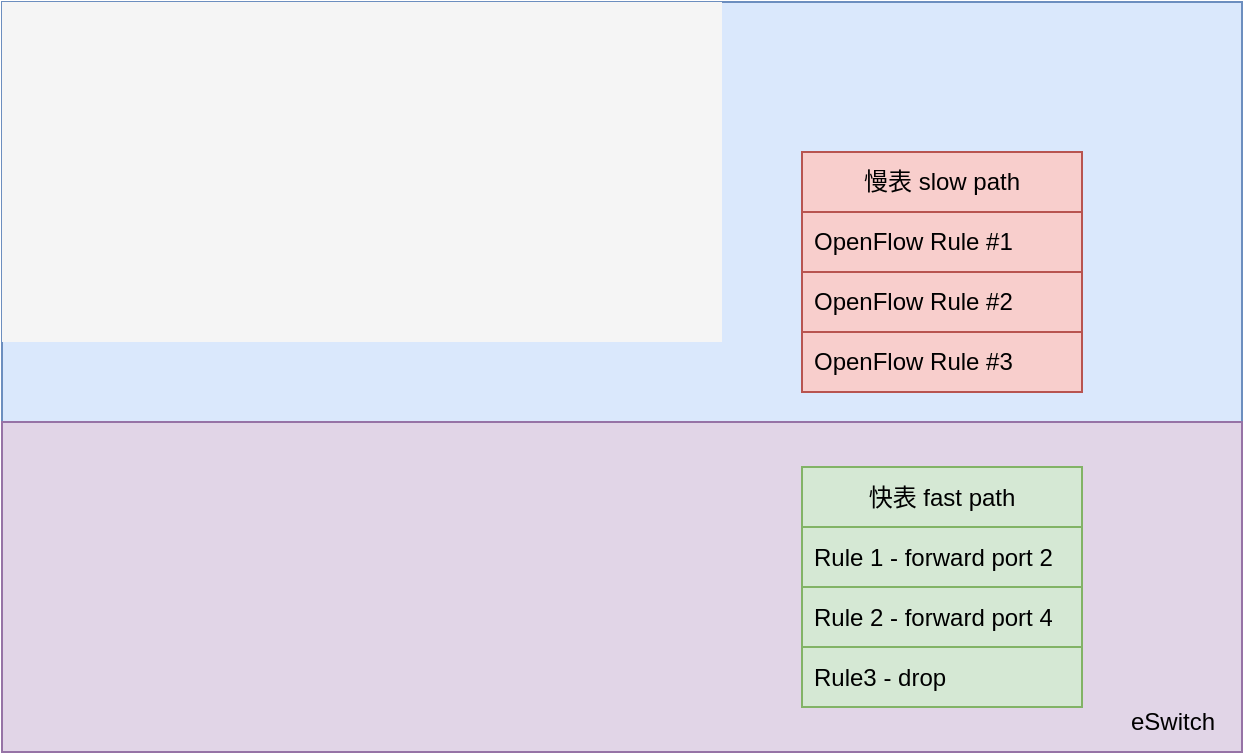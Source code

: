 <mxfile version="21.6.9" type="github">
  <diagram name="第 1 页" id="f-w1hROpVEtGUasfpLYD">
    <mxGraphModel dx="1379" dy="751" grid="1" gridSize="10" guides="1" tooltips="1" connect="1" arrows="1" fold="1" page="1" pageScale="1" pageWidth="827" pageHeight="1169" math="0" shadow="0">
      <root>
        <mxCell id="0" />
        <mxCell id="1" parent="0" />
        <mxCell id="GxHEq-_8IUy-u3DmbjPP-31" value="" style="rounded=0;whiteSpace=wrap;html=1;fillColor=#dae8fc;strokeColor=#6c8ebf;" vertex="1" parent="1">
          <mxGeometry x="90" y="220" width="620" height="210" as="geometry" />
        </mxCell>
        <mxCell id="GxHEq-_8IUy-u3DmbjPP-29" value="" style="rounded=0;whiteSpace=wrap;html=1;fillColor=#e1d5e7;strokeColor=#9673a6;" vertex="1" parent="1">
          <mxGeometry x="90" y="430" width="620" height="165" as="geometry" />
        </mxCell>
        <mxCell id="GxHEq-_8IUy-u3DmbjPP-19" value="快表 fast path" style="swimlane;fontStyle=0;childLayout=stackLayout;horizontal=1;startSize=30;horizontalStack=0;resizeParent=1;resizeParentMax=0;resizeLast=0;collapsible=1;marginBottom=0;whiteSpace=wrap;html=1;fillColor=#d5e8d4;strokeColor=#82b366;" vertex="1" parent="1">
          <mxGeometry x="490" y="452.5" width="140" height="120" as="geometry" />
        </mxCell>
        <mxCell id="GxHEq-_8IUy-u3DmbjPP-20" value="Rule 1 - forward port 2" style="text;align=left;verticalAlign=middle;spacingLeft=4;spacingRight=4;overflow=hidden;points=[[0,0.5],[1,0.5]];portConstraint=eastwest;rotatable=0;whiteSpace=wrap;html=1;fillColor=#d5e8d4;strokeColor=#82b366;" vertex="1" parent="GxHEq-_8IUy-u3DmbjPP-19">
          <mxGeometry y="30" width="140" height="30" as="geometry" />
        </mxCell>
        <mxCell id="GxHEq-_8IUy-u3DmbjPP-21" value="Rule 2 - forward port 4" style="text;strokeColor=#82b366;fillColor=#d5e8d4;align=left;verticalAlign=middle;spacingLeft=4;spacingRight=4;overflow=hidden;points=[[0,0.5],[1,0.5]];portConstraint=eastwest;rotatable=0;whiteSpace=wrap;html=1;" vertex="1" parent="GxHEq-_8IUy-u3DmbjPP-19">
          <mxGeometry y="60" width="140" height="30" as="geometry" />
        </mxCell>
        <mxCell id="GxHEq-_8IUy-u3DmbjPP-22" value="Rule3 - drop&amp;nbsp;" style="text;strokeColor=#82b366;fillColor=#d5e8d4;align=left;verticalAlign=middle;spacingLeft=4;spacingRight=4;overflow=hidden;points=[[0,0.5],[1,0.5]];portConstraint=eastwest;rotatable=0;whiteSpace=wrap;html=1;" vertex="1" parent="GxHEq-_8IUy-u3DmbjPP-19">
          <mxGeometry y="90" width="140" height="30" as="geometry" />
        </mxCell>
        <mxCell id="GxHEq-_8IUy-u3DmbjPP-23" value="慢表 slow path" style="swimlane;fontStyle=0;childLayout=stackLayout;horizontal=1;startSize=30;horizontalStack=0;resizeParent=1;resizeParentMax=0;resizeLast=0;collapsible=1;marginBottom=0;whiteSpace=wrap;html=1;fillColor=#f8cecc;strokeColor=#b85450;" vertex="1" parent="1">
          <mxGeometry x="490" y="295" width="140" height="120" as="geometry" />
        </mxCell>
        <mxCell id="GxHEq-_8IUy-u3DmbjPP-24" value="OpenFlow Rule #1" style="text;strokeColor=#b85450;fillColor=#f8cecc;align=left;verticalAlign=middle;spacingLeft=4;spacingRight=4;overflow=hidden;points=[[0,0.5],[1,0.5]];portConstraint=eastwest;rotatable=0;whiteSpace=wrap;html=1;" vertex="1" parent="GxHEq-_8IUy-u3DmbjPP-23">
          <mxGeometry y="30" width="140" height="30" as="geometry" />
        </mxCell>
        <mxCell id="GxHEq-_8IUy-u3DmbjPP-25" value="OpenFlow Rule #2" style="text;strokeColor=#b85450;fillColor=#f8cecc;align=left;verticalAlign=middle;spacingLeft=4;spacingRight=4;overflow=hidden;points=[[0,0.5],[1,0.5]];portConstraint=eastwest;rotatable=0;whiteSpace=wrap;html=1;" vertex="1" parent="GxHEq-_8IUy-u3DmbjPP-23">
          <mxGeometry y="60" width="140" height="30" as="geometry" />
        </mxCell>
        <mxCell id="GxHEq-_8IUy-u3DmbjPP-26" value="OpenFlow Rule #3" style="text;strokeColor=#b85450;fillColor=#f8cecc;align=left;verticalAlign=middle;spacingLeft=4;spacingRight=4;overflow=hidden;points=[[0,0.5],[1,0.5]];portConstraint=eastwest;rotatable=0;whiteSpace=wrap;html=1;" vertex="1" parent="GxHEq-_8IUy-u3DmbjPP-23">
          <mxGeometry y="90" width="140" height="30" as="geometry" />
        </mxCell>
        <mxCell id="GxHEq-_8IUy-u3DmbjPP-30" value="eSwitch" style="text;html=1;align=center;verticalAlign=middle;resizable=0;points=[];autosize=1;strokeColor=none;fillColor=none;" vertex="1" parent="1">
          <mxGeometry x="640" y="565" width="70" height="30" as="geometry" />
        </mxCell>
        <mxCell id="GxHEq-_8IUy-u3DmbjPP-33" value="" style="rounded=0;whiteSpace=wrap;html=1;fillColor=#f5f5f5;fontColor=#333333;strokeColor=none;" vertex="1" parent="1">
          <mxGeometry x="90" y="220" width="360" height="170" as="geometry" />
        </mxCell>
      </root>
    </mxGraphModel>
  </diagram>
</mxfile>
